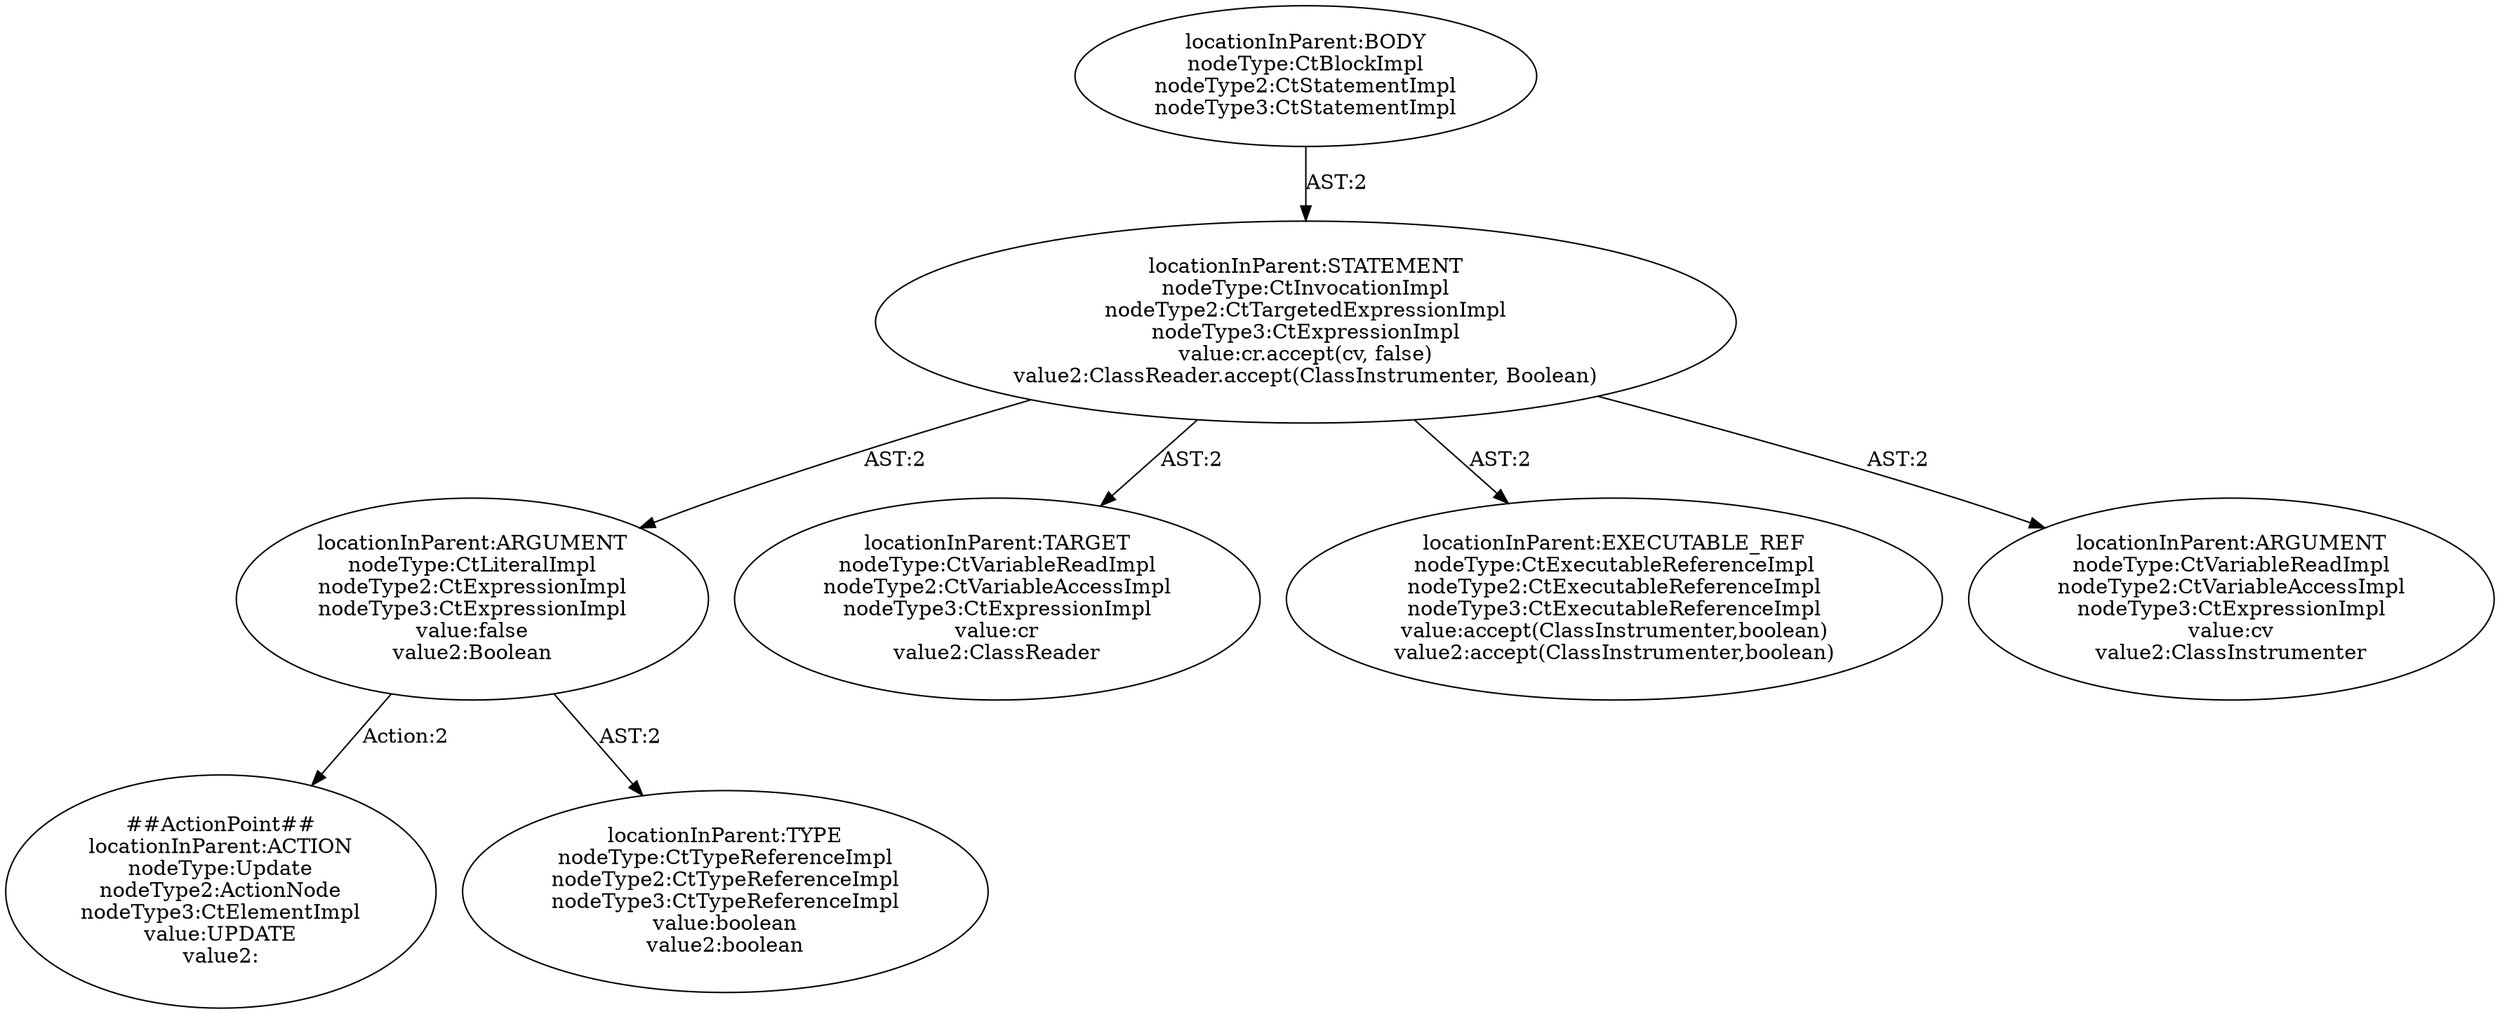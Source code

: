 digraph "Pattern" {
0 [label="##ActionPoint##
locationInParent:ACTION
nodeType:Update
nodeType2:ActionNode
nodeType3:CtElementImpl
value:UPDATE
value2:" shape=ellipse]
1 [label="locationInParent:ARGUMENT
nodeType:CtLiteralImpl
nodeType2:CtExpressionImpl
nodeType3:CtExpressionImpl
value:false
value2:Boolean" shape=ellipse]
2 [label="locationInParent:STATEMENT
nodeType:CtInvocationImpl
nodeType2:CtTargetedExpressionImpl
nodeType3:CtExpressionImpl
value:cr.accept(cv, false)
value2:ClassReader.accept(ClassInstrumenter, Boolean)" shape=ellipse]
3 [label="locationInParent:BODY
nodeType:CtBlockImpl
nodeType2:CtStatementImpl
nodeType3:CtStatementImpl" shape=ellipse]
4 [label="locationInParent:TARGET
nodeType:CtVariableReadImpl
nodeType2:CtVariableAccessImpl
nodeType3:CtExpressionImpl
value:cr
value2:ClassReader" shape=ellipse]
5 [label="locationInParent:EXECUTABLE_REF
nodeType:CtExecutableReferenceImpl
nodeType2:CtExecutableReferenceImpl
nodeType3:CtExecutableReferenceImpl
value:accept(ClassInstrumenter,boolean)
value2:accept(ClassInstrumenter,boolean)" shape=ellipse]
6 [label="locationInParent:ARGUMENT
nodeType:CtVariableReadImpl
nodeType2:CtVariableAccessImpl
nodeType3:CtExpressionImpl
value:cv
value2:ClassInstrumenter" shape=ellipse]
7 [label="locationInParent:TYPE
nodeType:CtTypeReferenceImpl
nodeType2:CtTypeReferenceImpl
nodeType3:CtTypeReferenceImpl
value:boolean
value2:boolean" shape=ellipse]
1 -> 0 [label="Action:2"];
1 -> 7 [label="AST:2"];
2 -> 1 [label="AST:2"];
2 -> 4 [label="AST:2"];
2 -> 5 [label="AST:2"];
2 -> 6 [label="AST:2"];
3 -> 2 [label="AST:2"];
}